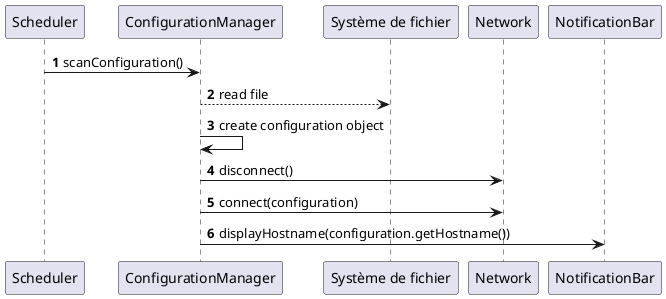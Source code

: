 @startuml
'https://plantuml.com/sequence-diagram

autonumber

Scheduler -> ConfigurationManager: scanConfiguration()
ConfigurationManager --> "Système de fichier": read file
ConfigurationManager -> ConfigurationManager: create configuration object

ConfigurationManager -> Network: disconnect()
ConfigurationManager -> Network: connect(configuration)
ConfigurationManager -> NotificationBar: displayHostname(configuration.getHostname())

@enduml